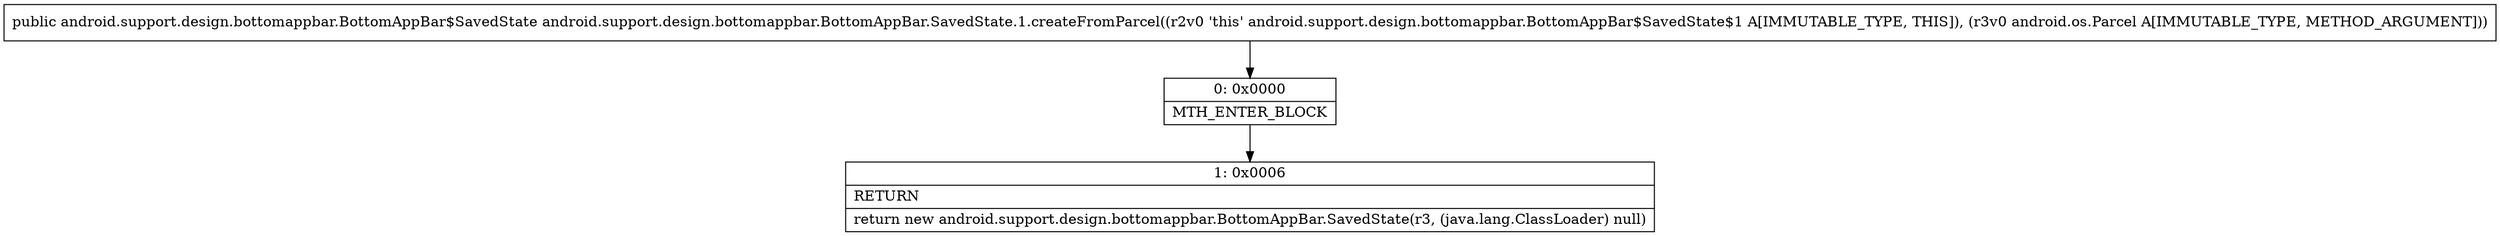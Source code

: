 digraph "CFG forandroid.support.design.bottomappbar.BottomAppBar.SavedState.1.createFromParcel(Landroid\/os\/Parcel;)Landroid\/support\/design\/bottomappbar\/BottomAppBar$SavedState;" {
Node_0 [shape=record,label="{0\:\ 0x0000|MTH_ENTER_BLOCK\l}"];
Node_1 [shape=record,label="{1\:\ 0x0006|RETURN\l|return new android.support.design.bottomappbar.BottomAppBar.SavedState(r3, (java.lang.ClassLoader) null)\l}"];
MethodNode[shape=record,label="{public android.support.design.bottomappbar.BottomAppBar$SavedState android.support.design.bottomappbar.BottomAppBar.SavedState.1.createFromParcel((r2v0 'this' android.support.design.bottomappbar.BottomAppBar$SavedState$1 A[IMMUTABLE_TYPE, THIS]), (r3v0 android.os.Parcel A[IMMUTABLE_TYPE, METHOD_ARGUMENT])) }"];
MethodNode -> Node_0;
Node_0 -> Node_1;
}

